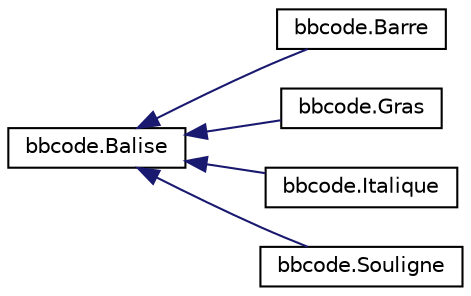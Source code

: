 digraph "Graphical Class Hierarchy"
{
 // LATEX_PDF_SIZE
  edge [fontname="Helvetica",fontsize="10",labelfontname="Helvetica",labelfontsize="10"];
  node [fontname="Helvetica",fontsize="10",shape=record];
  rankdir="LR";
  Node0 [label="bbcode.Balise",height=0.2,width=0.4,color="black", fillcolor="white", style="filled",URL="$interfacebbcode_1_1_balise.html",tooltip=" "];
  Node0 -> Node1 [dir="back",color="midnightblue",fontsize="10",style="solid",fontname="Helvetica"];
  Node1 [label="bbcode.Barre",height=0.2,width=0.4,color="black", fillcolor="white", style="filled",URL="$classbbcode_1_1_barre.html",tooltip=" "];
  Node0 -> Node2 [dir="back",color="midnightblue",fontsize="10",style="solid",fontname="Helvetica"];
  Node2 [label="bbcode.Gras",height=0.2,width=0.4,color="black", fillcolor="white", style="filled",URL="$classbbcode_1_1_gras.html",tooltip=" "];
  Node0 -> Node3 [dir="back",color="midnightblue",fontsize="10",style="solid",fontname="Helvetica"];
  Node3 [label="bbcode.Italique",height=0.2,width=0.4,color="black", fillcolor="white", style="filled",URL="$classbbcode_1_1_italique.html",tooltip=" "];
  Node0 -> Node4 [dir="back",color="midnightblue",fontsize="10",style="solid",fontname="Helvetica"];
  Node4 [label="bbcode.Souligne",height=0.2,width=0.4,color="black", fillcolor="white", style="filled",URL="$classbbcode_1_1_souligne.html",tooltip=" "];
}
